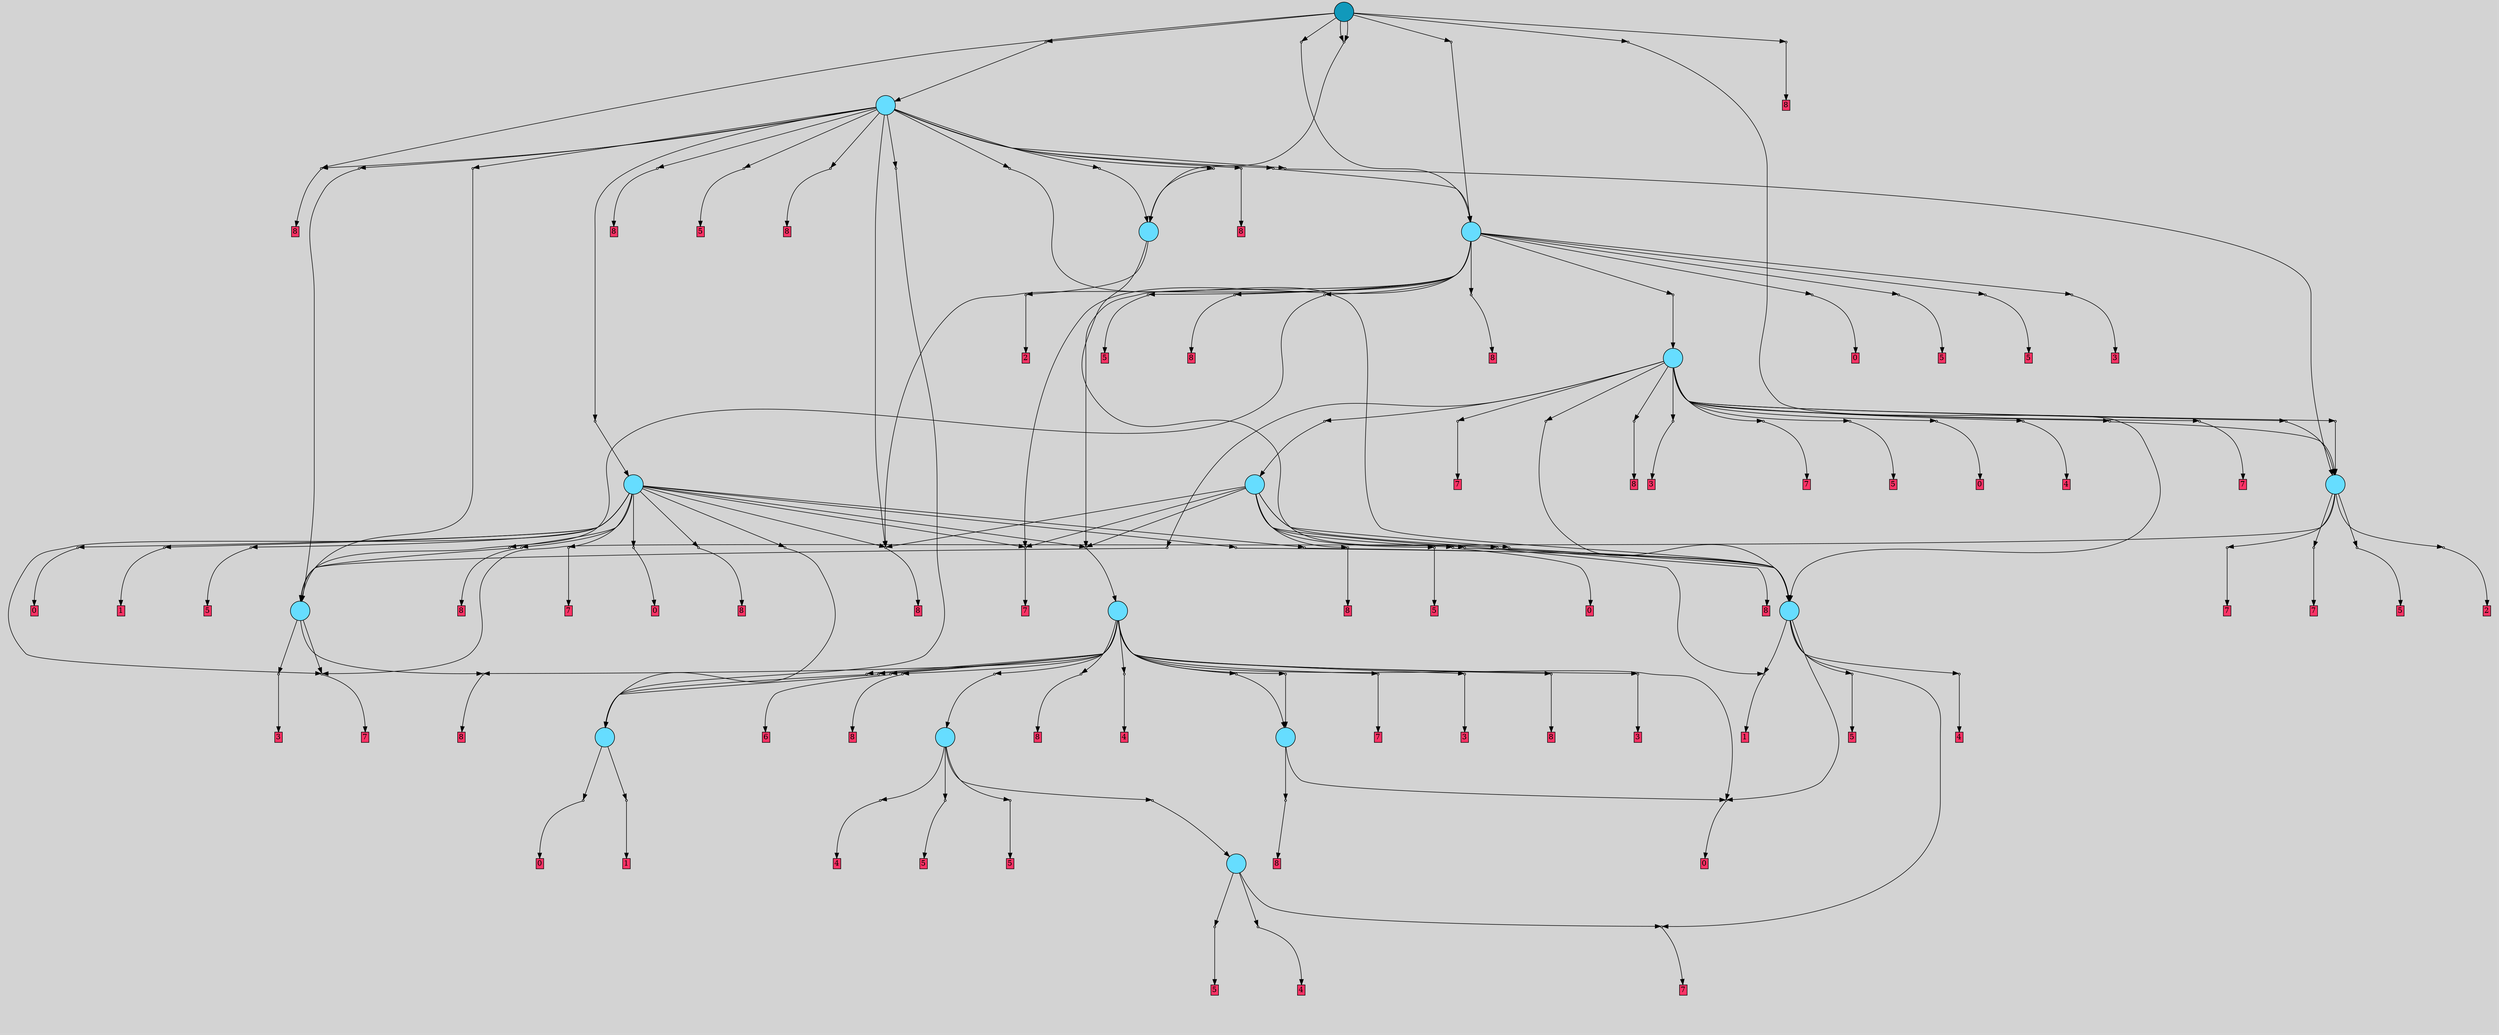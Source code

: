 // File exported with GEGELATI v1.3.1
// On the 2024-04-01 03:42:27
// With the File::TPGGraphDotExporter
digraph{
	graph[pad = "0.212, 0.055" bgcolor = lightgray]
	node[shape=circle style = filled label = ""]
		T0 [fillcolor="#66ddff"]
		T1 [fillcolor="#66ddff"]
		T7 [fillcolor="#66ddff"]
		T8 [fillcolor="#66ddff"]
		T67 [fillcolor="#66ddff"]
		T91 [fillcolor="#66ddff"]
		T93 [fillcolor="#66ddff"]
		T139 [fillcolor="#66ddff"]
		T212 [fillcolor="#66ddff"]
		T449 [fillcolor="#66ddff"]
		T486 [fillcolor="#66ddff"]
		T531 [fillcolor="#66ddff"]
		T640 [fillcolor="#66ddff"]
		T895 [fillcolor="#66ddff"]
		T1045 [fillcolor="#1199bb"]
		P34965 [fillcolor="#cccccc" shape=point] //
		I34965 [shape=box style=invis label="2|6&2|0#2|6&#92;n5|2&2|7#0|2&#92;n2|1&4|3#4|7&#92;n0|1&3|5#4|7&#92;n4|3&3|4#3|7&#92;n"]
		P34965 -> I34965[style=invis]
		A20062 [fillcolor="#ff3366" shape=box margin=0.03 width=0 height=0 label="0"]
		T0 -> P34965 -> A20062
		P34966 [fillcolor="#cccccc" shape=point] //
		I34966 [shape=box style=invis label="2|2&4|4#0|0&#92;n1|2&4|1#4|3&#92;n8|4&0|7#2|5&#92;n2|5&4|1#1|4&#92;n1|1&3|3#3|4&#92;n2|0&2|4#0|3&#92;n5|3&0|0#0|2&#92;n5|0&4|1#3|0&#92;n6|7&2|0#1|1&#92;n4|3&2|7#2|5&#92;n"]
		P34966 -> I34966[style=invis]
		A20063 [fillcolor="#ff3366" shape=box margin=0.03 width=0 height=0 label="1"]
		T0 -> P34966 -> A20063
		P34967 [fillcolor="#cccccc" shape=point] //
		I34967 [shape=box style=invis label="6|3&1|4#2|0&#92;n5|6&0|1#3|7&#92;n2|2&0|0#0|0&#92;n5|4&0|3#1|1&#92;n5|2&2|5#3|4&#92;n5|4&4|0#0|1&#92;n1|2&1|3#1|5&#92;n8|4&3|0#0|0&#92;n4|6&2|6#3|2&#92;n0|2&2|6#4|4&#92;n"]
		P34967 -> I34967[style=invis]
		A20064 [fillcolor="#ff3366" shape=box margin=0.03 width=0 height=0 label="1"]
		T1 -> P34967 -> A20064
		P34968 [fillcolor="#cccccc" shape=point] //
		I34968 [shape=box style=invis label="3|3&0|3#2|3&#92;n0|6&2|4#1|6&#92;n8|3&3|1#3|7&#92;n5|4&2|7#4|1&#92;n2|6&2|0#1|2&#92;n5|1&1|4#1|1&#92;n5|2&4|2#0|4&#92;n"]
		P34968 -> I34968[style=invis]
		A20065 [fillcolor="#ff3366" shape=box margin=0.03 width=0 height=0 label="2"]
		T1 -> P34968 -> A20065
		P34969 [fillcolor="#cccccc" shape=point] //
		I34969 [shape=box style=invis label="7|7&4|1#3|5&#92;n7|4&3|3#2|0&#92;n4|2&3|4#1|1&#92;n4|2&0|3#0|1&#92;n2|7&3|7#0|4&#92;n0|5&0|3#2|2&#92;n0|2&0|1#0|7&#92;n4|5&3|5#1|0&#92;n5|7&3|4#2|2&#92;n"]
		P34969 -> I34969[style=invis]
		A20066 [fillcolor="#ff3366" shape=box margin=0.03 width=0 height=0 label="7"]
		T7 -> P34969 -> A20066
		P34970 [fillcolor="#cccccc" shape=point] //
		I34970 [shape=box style=invis label="2|5&0|5#4|6&#92;n1|6&1|0#1|5&#92;n6|3&0|5#4|3&#92;n4|7&2|3#2|2&#92;n6|5&4|3#2|1&#92;n0|0&3|1#1|1&#92;n6|4&1|0#3|1&#92;n7|2&3|1#3|4&#92;n8|6&2|1#2|7&#92;n"]
		P34970 -> I34970[style=invis]
		A20067 [fillcolor="#ff3366" shape=box margin=0.03 width=0 height=0 label="8"]
		T7 -> P34970 -> A20067
		P34971 [fillcolor="#cccccc" shape=point] //
		I34971 [shape=box style=invis label="7|4&2|0#3|7&#92;n"]
		P34971 -> I34971[style=invis]
		A20068 [fillcolor="#ff3366" shape=box margin=0.03 width=0 height=0 label="8"]
		T8 -> P34971 -> A20068
		P34972 [fillcolor="#cccccc" shape=point] //
		I34972 [shape=box style=invis label="4|7&4|5#3|7&#92;n6|0&4|6#2|6&#92;n2|1&3|2#2|3&#92;n4|6&3|5#4|6&#92;n1|3&4|3#1|5&#92;n1|0&1|6#4|0&#92;n0|6&3|6#3|2&#92;n6|3&4|6#4|5&#92;n"]
		P34972 -> I34972[style=invis]
		A20069 [fillcolor="#ff3366" shape=box margin=0.03 width=0 height=0 label="0"]
		T8 -> P34972 -> A20069
		P34973 [fillcolor="#cccccc" shape=point] //
		I34973 [shape=box style=invis label="1|7&0|1#0|1&#92;n6|3&1|3#0|5&#92;n"]
		P34973 -> I34973[style=invis]
		A20070 [fillcolor="#ff3366" shape=box margin=0.03 width=0 height=0 label="3"]
		T7 -> P34973 -> A20070
		P34974 [fillcolor="#cccccc" shape=point] //
		I34974 [shape=box style=invis label="4|2&3|4#0|4&#92;n5|7&0|4#2|2&#92;n2|7&3|7#0|4&#92;n5|2&3|0#3|2&#92;n3|7&3|2#0|6&#92;n7|4&0|6#2|0&#92;n2|0&1|2#3|7&#92;n7|5&4|1#3|0&#92;n"]
		P34974 -> I34974[style=invis]
		A20071 [fillcolor="#ff3366" shape=box margin=0.03 width=0 height=0 label="7"]
		T67 -> P34974 -> A20071
		T67 -> P34969
		P34975 [fillcolor="#cccccc" shape=point] //
		I34975 [shape=box style=invis label="5|1&3|1#1|2&#92;n2|5&2|7#2|3&#92;n5|4&3|6#1|6&#92;n5|5&1|0#2|2&#92;n6|1&4|3#2|1&#92;n8|0&2|0#2|4&#92;n"]
		P34975 -> I34975[style=invis]
		A20072 [fillcolor="#ff3366" shape=box margin=0.03 width=0 height=0 label="7"]
		T67 -> P34975 -> A20072
		P34976 [fillcolor="#cccccc" shape=point] //
		I34976 [shape=box style=invis label="4|0&3|1#1|4&#92;n7|7&1|7#1|2&#92;n8|3&0|1#2|3&#92;n3|6&1|3#4|0&#92;n1|3&0|5#0|5&#92;n3|3&1|6#2|6&#92;n7|5&3|7#0|5&#92;n"]
		P34976 -> I34976[style=invis]
		A20073 [fillcolor="#ff3366" shape=box margin=0.03 width=0 height=0 label="5"]
		T67 -> P34976 -> A20073
		P34977 [fillcolor="#cccccc" shape=point] //
		I34977 [shape=box style=invis label="5|0&0|2#3|3&#92;n3|7&0|3#2|3&#92;n2|6&2|0#3|5&#92;n5|5&2|4#4|6&#92;n4|2&0|6#2|7&#92;n5|1&1|4#1|1&#92;n0|6&2|4#4|6&#92;n"]
		P34977 -> I34977[style=invis]
		A20074 [fillcolor="#ff3366" shape=box margin=0.03 width=0 height=0 label="2"]
		T67 -> P34977 -> A20074
		P34978 [fillcolor="#cccccc" shape=point] //
		I34978 [shape=box style=invis label="5|5&3|4#3|1&#92;n5|2&3|7#4|0&#92;n5|5&2|4#3|5&#92;n2|0&3|4#4|0&#92;n8|7&4|7#0|7&#92;n"]
		P34978 -> I34978[style=invis]
		A20075 [fillcolor="#ff3366" shape=box margin=0.03 width=0 height=0 label="7"]
		T91 -> P34978 -> A20075
		P34979 [fillcolor="#cccccc" shape=point] //
		I34979 [shape=box style=invis label="3|2&0|6#3|3&#92;n2|0&4|6#1|3&#92;n0|5&0|3#4|2&#92;n0|2&1|1#4|7&#92;n8|6&4|6#3|1&#92;n6|4&4|3#2|1&#92;n2|2&1|1#0|2&#92;n3|2&2|7#1|0&#92;n"]
		P34979 -> I34979[style=invis]
		A20076 [fillcolor="#ff3366" shape=box margin=0.03 width=0 height=0 label="4"]
		T91 -> P34979 -> A20076
		T91 -> P34972
		P34980 [fillcolor="#cccccc" shape=point] //
		I34980 [shape=box style=invis label="1|7&2|4#3|6&#92;n7|7&1|7#1|2&#92;n8|3&0|1#2|3&#92;n3|6&1|3#4|0&#92;n1|3&0|5#0|5&#92;n1|0&3|1#1|4&#92;n3|3&1|6#2|6&#92;n7|5&3|7#0|5&#92;n"]
		P34980 -> I34980[style=invis]
		A20077 [fillcolor="#ff3366" shape=box margin=0.03 width=0 height=0 label="5"]
		T91 -> P34980 -> A20077
		T91 -> P34967
		T93 -> P34978
		P34981 [fillcolor="#cccccc" shape=point] //
		I34981 [shape=box style=invis label="1|3&3|5#0|5&#92;n3|6&1|3#4|0&#92;n8|3&0|1#2|1&#92;n0|1&4|2#4|7&#92;n4|7&3|1#1|4&#92;n2|7&1|7#1|2&#92;n3|3&2|7#3|4&#92;n0|2&2|1#2|3&#92;n2|0&3|2#4|4&#92;n2|4&1|0#4|6&#92;n"]
		P34981 -> I34981[style=invis]
		A20078 [fillcolor="#ff3366" shape=box margin=0.03 width=0 height=0 label="5"]
		T93 -> P34981 -> A20078
		P34982 [fillcolor="#cccccc" shape=point] //
		I34982 [shape=box style=invis label="0|2&1|1#4|7&#92;n3|5&2|7#1|0&#92;n5|2&0|6#3|3&#92;n8|6&4|6#3|1&#92;n4|0&4|6#0|1&#92;n7|6&1|4#1|2&#92;n"]
		P34982 -> I34982[style=invis]
		A20079 [fillcolor="#ff3366" shape=box margin=0.03 width=0 height=0 label="4"]
		T93 -> P34982 -> A20079
		P34983 [fillcolor="#cccccc" shape=point] //
		I34983 [shape=box style=invis label="0|2&1|1#4|7&#92;n0|5&3|2#3|0&#92;n5|2&0|6#3|3&#92;n8|6&4|6#3|1&#92;n4|0&4|6#0|6&#92;n7|6&1|4#1|2&#92;n3|5&2|7#1|0&#92;n"]
		P34983 -> I34983[style=invis]
		A20080 [fillcolor="#ff3366" shape=box margin=0.03 width=0 height=0 label="4"]
		T139 -> P34983 -> A20080
		P34984 [fillcolor="#cccccc" shape=point] //
		I34984 [shape=box style=invis label="4|3&2|1#4|6&#92;n2|7&1|7#1|2&#92;n4|7&3|0#1|4&#92;n8|3&0|1#2|1&#92;n3|3&2|7#3|4&#92;n0|2&2|1#2|3&#92;n4|3&3|5#0|5&#92;n4|6&4|0#2|0&#92;n2|0&3|2#4|4&#92;n"]
		P34984 -> I34984[style=invis]
		A20081 [fillcolor="#ff3366" shape=box margin=0.03 width=0 height=0 label="5"]
		T139 -> P34984 -> A20081
		P34985 [fillcolor="#cccccc" shape=point] //
		I34985 [shape=box style=invis label="6|2&0|1#3|7&#92;n7|7&4|2#2|5&#92;n0|4&4|1#2|3&#92;n3|6&2|6#4|7&#92;n4|3&1|7#3|2&#92;n3|6&1|6#3|1&#92;n4|4&4|5#2|2&#92;n6|2&2|3#3|3&#92;n2|6&3|7#0|0&#92;n"]
		P34985 -> I34985[style=invis]
		A20082 [fillcolor="#ff3366" shape=box margin=0.03 width=0 height=0 label="5"]
		T139 -> P34985 -> A20082
		P34986 [fillcolor="#cccccc" shape=point] //
		I34986 [shape=box style=invis label="2|6&3|3#0|0&#92;n6|2&0|1#3|7&#92;n7|3&2|6#0|6&#92;n8|0&2|2#0|2&#92;n3|6&1|6#4|7&#92;n1|7&4|1#0|1&#92;n4|3&1|7#3|2&#92;n6|2&2|3#3|3&#92;n4|4&4|5#2|2&#92;n7|7&4|2#2|5&#92;n"]
		P34986 -> I34986[style=invis]
		T139 -> P34986 -> T93
		P34987 [fillcolor="#cccccc" shape=point] //
		I34987 [shape=box style=invis label="1|4&2|0#3|7&#92;n"]
		P34987 -> I34987[style=invis]
		T212 -> P34987 -> T139
		P34988 [fillcolor="#cccccc" shape=point] //
		I34988 [shape=box style=invis label="0|4&1|1#1|3&#92;n4|2&3|4#1|1&#92;n0|2&0|5#2|2&#92;n0|6&1|0#2|6&#92;n0|4&0|2#0|5&#92;n7|0&0|3#0|1&#92;n4|5&3|5#1|6&#92;n3|0&4|3#3|2&#92;n7|7&2|0#3|5&#92;n"]
		P34988 -> I34988[style=invis]
		T212 -> P34988 -> T0
		P34989 [fillcolor="#cccccc" shape=point] //
		I34989 [shape=box style=invis label="4|1&3|4#2|2&#92;n8|6&0|1#2|7&#92;n0|0&3|1#1|1&#92;n6|7&4|1#0|6&#92;n6|4&1|3#3|1&#92;n2|5&0|5#4|7&#92;n3|5&2|1#3|4&#92;n6|3&0|5#4|3&#92;n1|6&1|7#1|5&#92;n7|0&3|1#3|4&#92;n"]
		P34989 -> I34989[style=invis]
		A20083 [fillcolor="#ff3366" shape=box margin=0.03 width=0 height=0 label="8"]
		T212 -> P34989 -> A20083
		P34990 [fillcolor="#cccccc" shape=point] //
		I34990 [shape=box style=invis label="5|2&0|6#3|3&#92;n2|0&4|6#1|3&#92;n3|2&2|7#1|0&#92;n0|2&1|7#4|7&#92;n5|3&0|3#0|0&#92;n6|4&4|3#2|1&#92;n8|6&4|6#3|1&#92;n2|2&1|1#0|2&#92;n"]
		P34990 -> I34990[style=invis]
		A20084 [fillcolor="#ff3366" shape=box margin=0.03 width=0 height=0 label="4"]
		T212 -> P34990 -> A20084
		P34991 [fillcolor="#cccccc" shape=point] //
		I34991 [shape=box style=invis label="4|5&3|5#1|1&#92;n4|2&3|4#2|1&#92;n4|6&2|5#2|5&#92;n0|2&0|7#0|7&#92;n7|7&4|1#3|5&#92;n8|0&3|4#1|7&#92;n7|2&3|3#2|0&#92;n4|2&0|0#0|1&#92;n7|6&2|6#3|4&#92;n5|7&3|7#2|2&#92;n"]
		P34991 -> I34991[style=invis]
		A20085 [fillcolor="#ff3366" shape=box margin=0.03 width=0 height=0 label="7"]
		T212 -> P34991 -> A20085
		P34992 [fillcolor="#cccccc" shape=point] //
		I34992 [shape=box style=invis label="8|5&1|1#2|4&#92;n3|6&3|2#0|3&#92;n5|0&0|7#1|1&#92;n3|1&4|2#3|4&#92;n3|2&2|3#0|6&#92;n2|6&3|7#3|5&#92;n8|1&3|5#1|4&#92;n"]
		P34992 -> I34992[style=invis]
		A20086 [fillcolor="#ff3366" shape=box margin=0.03 width=0 height=0 label="3"]
		T212 -> P34992 -> A20086
		P34993 [fillcolor="#cccccc" shape=point] //
		I34993 [shape=box style=invis label="2|1&0|5#4|6&#92;n1|6&1|0#1|5&#92;n6|3&0|5#4|3&#92;n4|7&2|3#2|2&#92;n7|2&3|1#3|4&#92;n0|0&3|1#1|1&#92;n7|0&4|4#4|4&#92;n6|4&1|0#3|1&#92;n6|5&4|3#2|1&#92;n8|6&2|1#2|7&#92;n"]
		P34993 -> I34993[style=invis]
		A20087 [fillcolor="#ff3366" shape=box margin=0.03 width=0 height=0 label="8"]
		T212 -> P34993 -> A20087
		T212 -> P34972
		P34994 [fillcolor="#cccccc" shape=point] //
		I34994 [shape=box style=invis label="5|2&0|0#0|5&#92;n0|5&2|0#2|0&#92;n5|1&0|7#1|5&#92;n3|1&4|2#3|4&#92;n3|0&3|2#0|3&#92;n3|7&4|3#3|6&#92;n2|7&3|7#3|5&#92;n8|5&3|1#2|4&#92;n8|7&2|3#0|6&#92;n4|1&3|5#1|4&#92;n"]
		P34994 -> I34994[style=invis]
		A20088 [fillcolor="#ff3366" shape=box margin=0.03 width=0 height=0 label="3"]
		T212 -> P34994 -> A20088
		P34995 [fillcolor="#cccccc" shape=point] //
		I34995 [shape=box style=invis label="4|7&2|4#2|2&#92;n6|3&0|0#4|3&#92;n6|6&1|6#0|5&#92;n0|0&0|1#1|1&#92;n6|3&4|3#2|1&#92;n6|4&1|0#4|1&#92;n7|7&1|2#2|6&#92;n2|6&2|1#2|7&#92;n"]
		P34995 -> I34995[style=invis]
		T212 -> P34995 -> T8
		P34996 [fillcolor="#cccccc" shape=point] //
		I34996 [shape=box style=invis label="6|3&4|3#2|1&#92;n6|3&0|0#4|3&#92;n0|0&0|1#1|1&#92;n4|7&2|4#2|2&#92;n7|2&4|1#3|6&#92;n6|4&1|0#4|1&#92;n7|7&1|2#2|1&#92;n2|6&2|1#2|7&#92;n"]
		P34996 -> I34996[style=invis]
		T212 -> P34996 -> T8
		P34997 [fillcolor="#cccccc" shape=point] //
		I34997 [shape=box style=invis label="3|3&1|6#2|6&#92;n4|0&3|1#1|4&#92;n7|5&3|7#0|5&#92;n1|3&0|3#0|5&#92;n8|3&0|6#2|3&#92;n3|6&4|3#4|0&#92;n"]
		P34997 -> I34997[style=invis]
		T212 -> P34997 -> T0
		T212 -> P34970
		P34998 [fillcolor="#cccccc" shape=point] //
		I34998 [shape=box style=invis label="5|7&4|1#1|7&#92;n8|6&1|0#1|0&#92;n0|0&2|6#3|2&#92;n7|1&4|2#4|1&#92;n1|3&3|7#1|5&#92;n4|6&2|7#3|5&#92;n"]
		P34998 -> I34998[style=invis]
		A20089 [fillcolor="#ff3366" shape=box margin=0.03 width=0 height=0 label="6"]
		T212 -> P34998 -> A20089
		P34999 [fillcolor="#cccccc" shape=point] //
		I34999 [shape=box style=invis label="3|5&2|1#3|4&#92;n1|6&1|7#1|5&#92;n6|7&4|1#0|6&#92;n6|4&1|3#3|1&#92;n4|5&2|2#4|6&#92;n2|5&0|5#4|7&#92;n6|5&3|4#2|2&#92;n6|3&0|5#4|3&#92;n8|6&0|1#2|7&#92;n7|0&3|1#3|4&#92;n"]
		P34999 -> I34999[style=invis]
		A20090 [fillcolor="#ff3366" shape=box margin=0.03 width=0 height=0 label="8"]
		T212 -> P34999 -> A20090
		P35000 [fillcolor="#cccccc" shape=point] //
		I35000 [shape=box style=invis label="5|3&3|6#3|1&#92;n4|0&4|0#0|4&#92;n5|2&4|5#2|5&#92;n5|5&1|0#3|5&#92;n1|0&3|4#4|0&#92;n8|3&0|7#3|5&#92;n0|5&3|2#3|3&#92;n"]
		P35000 -> I35000[style=invis]
		T449 -> P35000 -> T91
		P35001 [fillcolor="#cccccc" shape=point] //
		I35001 [shape=box style=invis label="4|7&4|5#3|1&#92;n8|7&2|7#3|2&#92;n5|0&2|7#1|7&#92;n2|1&3|2#2|3&#92;n4|6&3|7#4|6&#92;n0|6&3|6#3|2&#92;n6|4&4|6#4|7&#92;n"]
		P35001 -> I35001[style=invis]
		A20091 [fillcolor="#ff3366" shape=box margin=0.03 width=0 height=0 label="0"]
		T449 -> P35001 -> A20091
		P35002 [fillcolor="#cccccc" shape=point] //
		I35002 [shape=box style=invis label="1|0&1|0#1|3&#92;n8|6&2|1#2|7&#92;n4|7&4|1#2|2&#92;n1|4&3|0#1|0&#92;n6|5&4|3#2|1&#92;n7|2&3|1#3|4&#92;n"]
		P35002 -> I35002[style=invis]
		A20092 [fillcolor="#ff3366" shape=box margin=0.03 width=0 height=0 label="8"]
		T449 -> P35002 -> A20092
		P35003 [fillcolor="#cccccc" shape=point] //
		I35003 [shape=box style=invis label="2|4&3|2#0|0&#92;n6|5&2|3#1|0&#92;n5|0&0|4#3|5&#92;n1|0&3|4#4|0&#92;n8|7&4|7#1|7&#92;n"]
		P35003 -> I35003[style=invis]
		A20093 [fillcolor="#ff3366" shape=box margin=0.03 width=0 height=0 label="7"]
		T449 -> P35003 -> A20093
		P35004 [fillcolor="#cccccc" shape=point] //
		I35004 [shape=box style=invis label="6|6&4|3#4|4&#92;n1|6&1|0#1|3&#92;n6|3&0|5#4|3&#92;n4|7&2|3#2|2&#92;n7|2&3|1#3|4&#92;n6|4&1|0#3|1&#92;n6|5&4|3#2|1&#92;n8|0&3|1#1|1&#92;n"]
		P35004 -> I35004[style=invis]
		A20094 [fillcolor="#ff3366" shape=box margin=0.03 width=0 height=0 label="8"]
		T449 -> P35004 -> A20094
		P35005 [fillcolor="#cccccc" shape=point] //
		I35005 [shape=box style=invis label="2|5&3|7#1|1&#92;n5|2&4|5#2|3&#92;n0|5&3|2#3|3&#92;n1|0&3|3#4|0&#92;n2|3&0|7#0|5&#92;n"]
		P35005 -> I35005[style=invis]
		T449 -> P35005 -> T91
		P35006 [fillcolor="#cccccc" shape=point] //
		I35006 [shape=box style=invis label="6|4&1|0#4|1&#92;n0|6&2|1#2|7&#92;n6|3&0|5#4|3&#92;n4|6&4|0#2|4&#92;n2|2&3|1#3|4&#92;n6|1&4|3#4|4&#92;n7|3&1|5#2|4&#92;n6|5&4|3#2|1&#92;n0|2&0|2#4|3&#92;n7|0&3|1#1|7&#92;n"]
		P35006 -> I35006[style=invis]
		A20095 [fillcolor="#ff3366" shape=box margin=0.03 width=0 height=0 label="8"]
		T449 -> P35006 -> A20095
		P35007 [fillcolor="#cccccc" shape=point] //
		I35007 [shape=box style=invis label="8|1&0|2#3|7&#92;n2|0&1|3#3|3&#92;n1|5&1|2#0|4&#92;n6|6&2|3#3|2&#92;n"]
		P35007 -> I35007[style=invis]
		T449 -> P35007 -> T212
		P35008 [fillcolor="#cccccc" shape=point] //
		I35008 [shape=box style=invis label="4|7&2|1#1|4&#92;n8|4&2|7#3|3&#92;n8|7&4|3#4|4&#92;n1|5&2|0#1|3&#92;n4|3&2|2#4|2&#92;n4|1&0|1#2|1&#92;n2|0&3|2#4|0&#92;n5|7&4|1#4|6&#92;n"]
		P35008 -> I35008[style=invis]
		A20096 [fillcolor="#ff3366" shape=box margin=0.03 width=0 height=0 label="5"]
		T449 -> P35008 -> A20096
		P35009 [fillcolor="#cccccc" shape=point] //
		I35009 [shape=box style=invis label="8|7&4|0#1|4&#92;n0|0&4|6#3|7&#92;n7|2&3|0#0|1&#92;n0|5&1|2#3|3&#92;n7|3&3|5#4|0&#92;n6|4&3|6#3|5&#92;n7|2&0|7#1|4&#92;n"]
		P35009 -> I35009[style=invis]
		T486 -> P35009 -> T91
		P35010 [fillcolor="#cccccc" shape=point] //
		I35010 [shape=box style=invis label="0|0&1|6#2|0&#92;n2|3&3|6#4|4&#92;n7|3&4|4#2|4&#92;n1|3&3|5#0|5&#92;n8|3&0|1#2|3&#92;n7|7&3|7#1|2&#92;n3|6&1|3#4|0&#92;n"]
		P35010 -> I35010[style=invis]
		T486 -> P35010 -> T67
		P35011 [fillcolor="#cccccc" shape=point] //
		I35011 [shape=box style=invis label="8|7&4|7#0|7&#92;n2|0&4|4#4|7&#92;n5|5&2|5#3|5&#92;n"]
		P35011 -> I35011[style=invis]
		A20097 [fillcolor="#ff3366" shape=box margin=0.03 width=0 height=0 label="7"]
		T486 -> P35011 -> A20097
		P35012 [fillcolor="#cccccc" shape=point] //
		I35012 [shape=box style=invis label="1|3&1|0#1|3&#92;n7|2&3|1#3|6&#92;n8|6&2|1#2|7&#92;n4|7&4|1#2|2&#92;n"]
		P35012 -> I35012[style=invis]
		A20098 [fillcolor="#ff3366" shape=box margin=0.03 width=0 height=0 label="8"]
		T486 -> P35012 -> A20098
		P35013 [fillcolor="#cccccc" shape=point] //
		I35013 [shape=box style=invis label="7|4&2|1#1|6&#92;n3|5&0|7#0|5&#92;n6|6&3|7#1|0&#92;n1|1&4|7#3|6&#92;n3|2&2|3#0|6&#92;n7|0&0|7#4|3&#92;n5|5&2|3#2|5&#92;n7|5&1|1#2|4&#92;n6|5&2|2#4|6&#92;n3|1&4|2#3|4&#92;n"]
		P35013 -> I35013[style=invis]
		T486 -> P35013 -> T7
		P35014 [fillcolor="#cccccc" shape=point] //
		I35014 [shape=box style=invis label="8|5&1|1#2|2&#92;n2|1&4|2#3|4&#92;n8|1&3|5#1|4&#92;n5|0&2|6#2|5&#92;n3|6&3|2#0|0&#92;n1|3&2|7#4|5&#92;n3|2&2|3#0|6&#92;n2|6&3|7#4|5&#92;n"]
		P35014 -> I35014[style=invis]
		A20099 [fillcolor="#ff3366" shape=box margin=0.03 width=0 height=0 label="3"]
		T486 -> P35014 -> A20099
		P35015 [fillcolor="#cccccc" shape=point] //
		I35015 [shape=box style=invis label="5|7&3|3#2|0&#92;n5|1&2|0#3|4&#92;n4|4&3|3#3|7&#92;n0|0&3|7#0|5&#92;n8|1&1|2#4|4&#92;n"]
		P35015 -> I35015[style=invis]
		A20100 [fillcolor="#ff3366" shape=box margin=0.03 width=0 height=0 label="7"]
		T486 -> P35015 -> A20100
		P35016 [fillcolor="#cccccc" shape=point] //
		I35016 [shape=box style=invis label="8|7&3|1#1|4&#92;n3|3&2|7#3|4&#92;n1|3&3|5#0|5&#92;n2|7&1|7#1|2&#92;n2|3&0|3#2|1&#92;n8|3&0|1#2|1&#92;n3|1&4|0#4|0&#92;n4|3&2|1#4|6&#92;n2|0&3|2#4|6&#92;n2|4&0|0#3|6&#92;n"]
		P35016 -> I35016[style=invis]
		A20101 [fillcolor="#ff3366" shape=box margin=0.03 width=0 height=0 label="5"]
		T486 -> P35016 -> A20101
		P35017 [fillcolor="#cccccc" shape=point] //
		I35017 [shape=box style=invis label="0|0&1|6#2|0&#92;n3|6&1|3#4|0&#92;n7|3&4|4#2|4&#92;n1|3&3|5#0|5&#92;n2|3&3|6#4|4&#92;n7|7&1|7#1|4&#92;n8|6&0|6#1|6&#92;n0|7&3|3#3|1&#92;n8|3&0|1#2|3&#92;n"]
		P35017 -> I35017[style=invis]
		T486 -> P35017 -> T67
		P35018 [fillcolor="#cccccc" shape=point] //
		I35018 [shape=box style=invis label="7|0&1|6#4|0&#92;n0|6&3|6#1|2&#92;n2|1&3|2#4|3&#92;n1|3&4|3#1|5&#92;n4|7&4|5#3|1&#92;n4|6&3|5#0|6&#92;n6|3&4|6#4|3&#92;n0|4&1|0#4|1&#92;n"]
		P35018 -> I35018[style=invis]
		A20102 [fillcolor="#ff3366" shape=box margin=0.03 width=0 height=0 label="0"]
		T486 -> P35018 -> A20102
		P35019 [fillcolor="#cccccc" shape=point] //
		I35019 [shape=box style=invis label="7|6&1|6#2|6&#92;n2|3&1|2#1|5&#92;n8|2&4|7#3|5&#92;n4|1&1|0#2|0&#92;n3|7&1|3#2|1&#92;n7|1&3|7#2|1&#92;n1|0&3|6#0|5&#92;n"]
		P35019 -> I35019[style=invis]
		A20103 [fillcolor="#ff3366" shape=box margin=0.03 width=0 height=0 label="4"]
		T486 -> P35019 -> A20103
		P35020 [fillcolor="#cccccc" shape=point] //
		I35020 [shape=box style=invis label="2|2&3|2#0|5&#92;n4|7&1|7#1|2&#92;n7|2&0|2#2|3&#92;n2|3&3|6#4|5&#92;n5|1&1|0#2|4&#92;n8|1&0|6#1|6&#92;n7|0&1|3#2|0&#92;n6|5&2|5#0|7&#92;n0|3&4|4#2|4&#92;n"]
		P35020 -> I35020[style=invis]
		T486 -> P35020 -> T67
		P35021 [fillcolor="#cccccc" shape=point] //
		I35021 [shape=box style=invis label="5|7&3|3#2|0&#92;n8|1&1|2#4|4&#92;n4|4&3|3#3|7&#92;n0|0&3|7#0|5&#92;n5|1&1|0#3|4&#92;n"]
		P35021 -> I35021[style=invis]
		A20104 [fillcolor="#ff3366" shape=box margin=0.03 width=0 height=0 label="7"]
		T486 -> P35021 -> A20104
		P35022 [fillcolor="#cccccc" shape=point] //
		I35022 [shape=box style=invis label="2|0&4|4#4|7&#92;n0|3&0|6#4|0&#92;n"]
		P35022 -> I35022[style=invis]
		T486 -> P35022 -> T449
		P35023 [fillcolor="#cccccc" shape=point] //
		I35023 [shape=box style=invis label="7|0&4|0#4|5&#92;n7|3&0|7#3|5&#92;n4|5&3|2#3|3&#92;n5|5&1|0#3|5&#92;n0|3&3|6#4|1&#92;n"]
		P35023 -> I35023[style=invis]
		T531 -> P35023 -> T91
		P35024 [fillcolor="#cccccc" shape=point] //
		I35024 [shape=box style=invis label="1|0&1|6#4|0&#92;n4|7&4|5#3|1&#92;n1|3&4|3#1|5&#92;n2|1&3|2#2|3&#92;n0|6&3|6#1|2&#92;n4|6&3|5#4|6&#92;n5|0&4|7#1|7&#92;n6|4&4|6#4|3&#92;n"]
		P35024 -> I35024[style=invis]
		A20105 [fillcolor="#ff3366" shape=box margin=0.03 width=0 height=0 label="0"]
		T531 -> P35024 -> A20105
		P35025 [fillcolor="#cccccc" shape=point] //
		I35025 [shape=box style=invis label="7|2&3|1#3|4&#92;n4|7&4|1#2|2&#92;n1|4&3|0#1|0&#92;n6|5&4|3#2|1&#92;n1|0&1|1#3|0&#92;n1|0&1|0#1|3&#92;n2|7&4|6#4|1&#92;n"]
		P35025 -> I35025[style=invis]
		A20106 [fillcolor="#ff3366" shape=box margin=0.03 width=0 height=0 label="8"]
		T531 -> P35025 -> A20106
		T531 -> P35003
		T531 -> P35004
		P35026 [fillcolor="#cccccc" shape=point] //
		I35026 [shape=box style=invis label="1|0&3|5#4|0&#92;n3|7&3|6#2|0&#92;n5|2&4|5#2|5&#92;n5|3&3|6#3|1&#92;n0|5&3|2#3|3&#92;n8|3&0|7#0|5&#92;n5|5&1|0#3|1&#92;n"]
		P35026 -> I35026[style=invis]
		T531 -> P35026 -> T91
		P35027 [fillcolor="#cccccc" shape=point] //
		I35027 [shape=box style=invis label="1|0&1|6#4|0&#92;n1|3&4|3#1|5&#92;n2|1&3|2#2|3&#92;n4|6&3|5#4|6&#92;n6|0&4|6#2|6&#92;n0|6&2|6#1|2&#92;n4|7&4|5#3|7&#92;n6|3&4|6#4|3&#92;n"]
		P35027 -> I35027[style=invis]
		A20107 [fillcolor="#ff3366" shape=box margin=0.03 width=0 height=0 label="0"]
		T531 -> P35027 -> A20107
		T531 -> P35007
		P35028 [fillcolor="#cccccc" shape=point] //
		I35028 [shape=box style=invis label="3|6&4|3#4|0&#92;n4|0&4|5#1|4&#92;n4|0&3|1#1|4&#92;n7|5&1|5#1|6&#92;n8|3&0|1#2|3&#92;n7|5&3|7#4|5&#92;n4|6&4|5#1|5&#92;n"]
		P35028 -> I35028[style=invis]
		T531 -> P35028 -> T0
		P35029 [fillcolor="#cccccc" shape=point] //
		I35029 [shape=box style=invis label="1|2&4|1#4|3&#92;n8|4&0|7#2|5&#92;n1|4&4|6#2|6&#92;n1|1&3|3#3|4&#92;n2|0&2|4#0|3&#92;n5|3&0|0#0|2&#92;n5|0&4|1#3|0&#92;n6|7&2|0#0|1&#92;n2|5&4|1#1|4&#92;n4|3&2|7#2|5&#92;n"]
		P35029 -> I35029[style=invis]
		A20108 [fillcolor="#ff3366" shape=box margin=0.03 width=0 height=0 label="1"]
		T531 -> P35029 -> A20108
		P35030 [fillcolor="#cccccc" shape=point] //
		I35030 [shape=box style=invis label="8|7&3|1#1|4&#92;n4|3&2|1#4|6&#92;n1|3&3|5#0|5&#92;n2|7&1|7#1|2&#92;n8|3&0|1#2|1&#92;n3|1&4|0#4|0&#92;n3|4&2|7#3|4&#92;n2|0&3|2#4|6&#92;n2|4&0|0#3|6&#92;n"]
		P35030 -> I35030[style=invis]
		A20109 [fillcolor="#ff3366" shape=box margin=0.03 width=0 height=0 label="5"]
		T531 -> P35030 -> A20109
		P35031 [fillcolor="#cccccc" shape=point] //
		I35031 [shape=box style=invis label="2|6&3|7#3|0&#92;n3|1&4|2#3|4&#92;n1|1&4|7#3|6&#92;n7|5&1|1#2|4&#92;n3|2&2|3#0|6&#92;n7|0&0|7#4|1&#92;n5|5&2|3#3|5&#92;n7|4&2|1#1|6&#92;n3|5&0|7#0|5&#92;n"]
		P35031 -> I35031[style=invis]
		T531 -> P35031 -> T7
		T531 -> P34969
		P35032 [fillcolor="#cccccc" shape=point] //
		I35032 [shape=box style=invis label="8|6&2|1#2|7&#92;n2|5&0|5#4|6&#92;n6|3&0|5#4|3&#92;n6|4&1|0#0|1&#92;n0|0&3|1#1|3&#92;n5|3&3|3#0|7&#92;n6|5&4|3#2|1&#92;n1|6&1|0#1|5&#92;n8|1&3|5#2|5&#92;n"]
		P35032 -> I35032[style=invis]
		A20110 [fillcolor="#ff3366" shape=box margin=0.03 width=0 height=0 label="8"]
		T531 -> P35032 -> A20110
		P35033 [fillcolor="#cccccc" shape=point] //
		I35033 [shape=box style=invis label="5|0&3|7#2|2&#92;n5|6&3|7#3|1&#92;n1|3&2|6#3|3&#92;n5|1&4|4#0|2&#92;n0|7&0|7#0|6&#92;n7|6&2|1#1|1&#92;n7|3&2|3#0|2&#92;n8|3&0|5#2|4&#92;n0|5&1|1#4|1&#92;n7|6&2|1#1|4&#92;n"]
		P35033 -> I35033[style=invis]
		A20111 [fillcolor="#ff3366" shape=box margin=0.03 width=0 height=0 label="7"]
		T531 -> P35033 -> A20111
		P35034 [fillcolor="#cccccc" shape=point] //
		I35034 [shape=box style=invis label="1|0&1|0#1|3&#92;n7|2&3|1#3|4&#92;n4|7&4|1#2|2&#92;n0|7&2|6#4|5&#92;n5|5&1|3#1|7&#92;n6|5&4|3#2|1&#92;n1|4&3|0#1|0&#92;n2|7&4|6#4|1&#92;n"]
		P35034 -> I35034[style=invis]
		A20112 [fillcolor="#ff3366" shape=box margin=0.03 width=0 height=0 label="8"]
		T640 -> P35034 -> A20112
		T640 -> P35003
		T640 -> P35004
		P35035 [fillcolor="#cccccc" shape=point] //
		I35035 [shape=box style=invis label="3|7&3|6#2|0&#92;n0|5&3|5#3|3&#92;n5|3&4|5#2|5&#92;n1|2&0|2#2|2&#92;n6|6&0|7#0|5&#92;n1|0&0|5#4|0&#92;n"]
		P35035 -> I35035[style=invis]
		T640 -> P35035 -> T486
		P35036 [fillcolor="#cccccc" shape=point] //
		I35036 [shape=box style=invis label="0|1&3|5#4|7&#92;n4|6&3|4#3|7&#92;n2|5&2|0#2|6&#92;n3|4&2|0#1|5&#92;n"]
		P35036 -> I35036[style=invis]
		A20113 [fillcolor="#ff3366" shape=box margin=0.03 width=0 height=0 label="0"]
		T640 -> P35036 -> A20113
		P35037 [fillcolor="#cccccc" shape=point] //
		I35037 [shape=box style=invis label="1|3&3|5#0|7&#92;n7|3&0|5#0|7&#92;n2|0&3|2#4|4&#92;n0|2&2|1#2|3&#92;n0|6&3|5#2|6&#92;n4|7&2|1#1|4&#92;n3|7&2|4#1|4&#92;n2|4&1|0#4|6&#92;n4|3&2|1#4|6&#92;n6|3&3|3#1|2&#92;n"]
		P35037 -> I35037[style=invis]
		A20114 [fillcolor="#ff3366" shape=box margin=0.03 width=0 height=0 label="5"]
		T640 -> P35037 -> A20114
		T640 -> P35007
		P35038 [fillcolor="#cccccc" shape=point] //
		I35038 [shape=box style=invis label="1|1&4|7#3|6&#92;n3|5&0|7#0|5&#92;n2|6&3|7#1|2&#92;n3|1&4|2#3|4&#92;n7|4&2|1#1|6&#92;n3|2&2|3#0|6&#92;n7|0&0|7#4|4&#92;n5|5&2|3#3|5&#92;n7|5&1|1#2|4&#92;n7|3&1|5#3|0&#92;n"]
		P35038 -> I35038[style=invis]
		T640 -> P35038 -> T7
		P35039 [fillcolor="#cccccc" shape=point] //
		I35039 [shape=box style=invis label="0|3&3|5#2|0&#92;n1|3&3|5#0|7&#92;n1|3&1|3#0|5&#92;n4|7&2|1#1|4&#92;n2|4&1|0#4|6&#92;n3|3&2|7#1|4&#92;n0|1&2|1#2|3&#92;n2|0&3|2#4|3&#92;n0|3&2|1#4|6&#92;n8|3&0|1#2|1&#92;n"]
		P35039 -> I35039[style=invis]
		A20115 [fillcolor="#ff3366" shape=box margin=0.03 width=0 height=0 label="5"]
		T640 -> P35039 -> A20115
		P35040 [fillcolor="#cccccc" shape=point] //
		I35040 [shape=box style=invis label="3|2&4|6#3|2&#92;n7|0&0|0#0|2&#92;n2|7&2|1#1|4&#92;n4|6&1|1#3|2&#92;n7|1&2|2#4|4&#92;n"]
		P35040 -> I35040[style=invis]
		A20116 [fillcolor="#ff3366" shape=box margin=0.03 width=0 height=0 label="3"]
		T640 -> P35040 -> A20116
		P35041 [fillcolor="#cccccc" shape=point] //
		I35041 [shape=box style=invis label="6|3&3|3#1|2&#92;n2|0&3|2#4|4&#92;n0|3&2|1#2|3&#92;n0|6&3|5#2|6&#92;n4|7&2|1#1|4&#92;n3|7&2|7#1|4&#92;n1|3&3|5#0|7&#92;n4|3&2|1#4|6&#92;n2|4&1|0#4|6&#92;n5|4&4|3#4|4&#92;n"]
		P35041 -> I35041[style=invis]
		A20117 [fillcolor="#ff3366" shape=box margin=0.03 width=0 height=0 label="5"]
		T640 -> P35041 -> A20117
		P35042 [fillcolor="#cccccc" shape=point] //
		I35042 [shape=box style=invis label="6|6&4|3#4|4&#92;n1|6&1|0#1|5&#92;n6|3&0|5#4|3&#92;n4|7&2|3#2|2&#92;n6|5&4|3#2|1&#92;n8|6&2|1#2|7&#92;n6|4&1|0#3|1&#92;n7|2&3|1#3|4&#92;n8|0&3|1#1|1&#92;n"]
		P35042 -> I35042[style=invis]
		A20118 [fillcolor="#ff3366" shape=box margin=0.03 width=0 height=0 label="8"]
		T640 -> P35042 -> A20118
		P35043 [fillcolor="#cccccc" shape=point] //
		I35043 [shape=box style=invis label="6|4&1|0#3|5&#92;n7|5&4|5#2|7&#92;n2|0&3|1#1|5&#92;n1|2&0|2#3|3&#92;n1|6&1|6#2|6&#92;n6|5&1|1#2|5&#92;n3|0&0|2#2|1&#92;n7|7&0|3#0|2&#92;n8|6&2|1#2|7&#92;n"]
		P35043 -> I35043[style=invis]
		A20119 [fillcolor="#ff3366" shape=box margin=0.03 width=0 height=0 label="8"]
		T895 -> P35043 -> A20119
		P35044 [fillcolor="#cccccc" shape=point] //
		I35044 [shape=box style=invis label="1|3&3|5#3|5&#92;n7|3&4|4#2|4&#92;n8|3&0|1#2|3&#92;n0|0&1|6#2|0&#92;n2|3&3|3#4|4&#92;n7|7&1|7#1|2&#92;n8|6&0|6#1|6&#92;n3|6&1|3#4|0&#92;n"]
		P35044 -> I35044[style=invis]
		T895 -> P35044 -> T67
		P35045 [fillcolor="#cccccc" shape=point] //
		I35045 [shape=box style=invis label="5|5&3|5#3|4&#92;n2|6&3|7#3|1&#92;n3|1&4|2#3|4&#92;n7|5&1|1#2|4&#92;n3|2&2|3#0|6&#92;n5|5&2|3#3|5&#92;n7|4&0|7#4|1&#92;n3|5&0|7#0|5&#92;n7|4&2|1#1|6&#92;n2|0&1|1#2|2&#92;n"]
		P35045 -> I35045[style=invis]
		T895 -> P35045 -> T640
		T895 -> P35004
		P35046 [fillcolor="#cccccc" shape=point] //
		I35046 [shape=box style=invis label="3|3&0|0#2|2&#92;n6|3&3|1#3|1&#92;n2|7&2|7#0|3&#92;n1|3&3|3#1|3&#92;n6|0&3|1#1|1&#92;n2|6&1|0#0|3&#92;n0|3&1|4#4|3&#92;n"]
		P35046 -> I35046[style=invis]
		A20120 [fillcolor="#ff3366" shape=box margin=0.03 width=0 height=0 label="8"]
		T895 -> P35046 -> A20120
		P35047 [fillcolor="#cccccc" shape=point] //
		I35047 [shape=box style=invis label="8|5&2|4#0|7&#92;n4|5&3|4#2|1&#92;n8|0&3|7#3|7&#92;n5|0&4|3#0|0&#92;n1|4&0|1#1|6&#92;n3|6&3|2#2|3&#92;n1|1&2|0#3|7&#92;n"]
		P35047 -> I35047[style=invis]
		T895 -> P35047 -> T1
		P35048 [fillcolor="#cccccc" shape=point] //
		I35048 [shape=box style=invis label="5|2&1|2#0|3&#92;n6|7&2|3#3|2&#92;n6|1&4|3#1|1&#92;n8|0&3|5#1|1&#92;n8|7&0|3#1|2&#92;n4|3&0|5#4|6&#92;n6|5&4|3#2|1&#92;n"]
		P35048 -> I35048[style=invis]
		T895 -> P35048 -> T1
		P35049 [fillcolor="#cccccc" shape=point] //
		I35049 [shape=box style=invis label="8|0&1|2#0|7&#92;n6|5&4|3#2|1&#92;n4|7&4|2#4|2&#92;n1|4&3|0#1|0&#92;n1|0&1|0#1|3&#92;n"]
		P35049 -> I35049[style=invis]
		T895 -> P35049 -> T7
		P35050 [fillcolor="#cccccc" shape=point] //
		I35050 [shape=box style=invis label="7|0&0|7#4|4&#92;n3|5&0|7#0|5&#92;n2|6&3|7#1|2&#92;n3|1&4|2#2|4&#92;n7|4&2|1#1|6&#92;n6|5&1|1#2|4&#92;n7|7&1|5#3|0&#92;n4|2&4|6#0|7&#92;n1|1&4|7#3|6&#92;n5|5&2|3#3|5&#92;n"]
		P35050 -> I35050[style=invis]
		T895 -> P35050 -> T7
		P35051 [fillcolor="#cccccc" shape=point] //
		I35051 [shape=box style=invis label="6|0&0|3#2|2&#92;n1|0&0|4#4|0&#92;n0|5&2|3#1|0&#92;n5|5&0|4#3|5&#92;n8|7&4|7#1|7&#92;n5|5&4|2#3|0&#92;n"]
		P35051 -> I35051[style=invis]
		T895 -> P35051 -> T531
		P35052 [fillcolor="#cccccc" shape=point] //
		I35052 [shape=box style=invis label="6|6&4|3#4|4&#92;n8|6&2|1#2|7&#92;n6|3&0|5#4|3&#92;n4|7&2|3#2|2&#92;n6|5&4|3#2|1&#92;n1|6&1|0#1|5&#92;n6|4&1|0#3|1&#92;n7|1&3|1#3|4&#92;n8|7&0|3#1|2&#92;n8|0&3|1#1|1&#92;n"]
		P35052 -> I35052[style=invis]
		A20121 [fillcolor="#ff3366" shape=box margin=0.03 width=0 height=0 label="8"]
		T895 -> P35052 -> A20121
		P35053 [fillcolor="#cccccc" shape=point] //
		I35053 [shape=box style=invis label="3|7&2|7#1|4&#92;n3|2&2|2#4|2&#92;n2|3&0|0#0|5&#92;n3|7&2|1#1|4&#92;n0|0&1|1#2|3&#92;n3|6&3|2#1|1&#92;n4|2&3|3#0|2&#92;n2|7&2|1#0|1&#92;n7|2&0|2#0|7&#92;n"]
		P35053 -> I35053[style=invis]
		A20122 [fillcolor="#ff3366" shape=box margin=0.03 width=0 height=0 label="5"]
		T895 -> P35053 -> A20122
		P35054 [fillcolor="#cccccc" shape=point] //
		I35054 [shape=box style=invis label="4|7&4|1#2|2&#92;n2|7&4|6#4|1&#92;n1|0&1|0#1|3&#92;n6|5&4|3#2|1&#92;n8|3&4|3#3|4&#92;n0|7&2|6#1|5&#92;n4|3&0|3#2|7&#92;n"]
		P35054 -> I35054[style=invis]
		A20123 [fillcolor="#ff3366" shape=box margin=0.03 width=0 height=0 label="8"]
		T895 -> P35054 -> A20123
		P35055 [fillcolor="#cccccc" shape=point] //
		I35055 [shape=box style=invis label="5|5&1|4#3|5&#92;n0|5&0|0#2|4&#92;n7|3&0|7#3|5&#92;n4|5&3|2#3|4&#92;n7|0&4|0#4|5&#92;n"]
		P35055 -> I35055[style=invis]
		T895 -> P35055 -> T91
		P35056 [fillcolor="#cccccc" shape=point] //
		I35056 [shape=box style=invis label="8|6&2|1#2|7&#92;n1|0&1|0#1|3&#92;n4|7&4|1#4|2&#92;n6|5&4|3#2|1&#92;n1|2&3|0#1|0&#92;n3|1&3|6#3|0&#92;n"]
		P35056 -> I35056[style=invis]
		T895 -> P35056 -> T0
		P35057 [fillcolor="#cccccc" shape=point] //
		I35057 [shape=box style=invis label="2|6&3|7#3|0&#92;n3|1&4|2#3|4&#92;n7|5&1|1#2|4&#92;n7|6&3|1#0|2&#92;n2|0&1|1#2|2&#92;n3|2&2|3#0|6&#92;n7|4&0|7#4|1&#92;n3|5&0|7#0|5&#92;n7|4&2|1#1|6&#92;n5|5&2|3#3|5&#92;n"]
		P35057 -> I35057[style=invis]
		T1045 -> P35057 -> T640
		P35058 [fillcolor="#cccccc" shape=point] //
		I35058 [shape=box style=invis label="5|5&4|2#3|0&#92;n8|7&4|1#4|0&#92;n0|0&0|4#2|5&#92;n0|5&2|3#1|0&#92;n1|0&3|3#4|0&#92;n"]
		P35058 -> I35058[style=invis]
		T1045 -> P35058 -> T895
		P35059 [fillcolor="#cccccc" shape=point] //
		I35059 [shape=box style=invis label="0|3&3|6#3|1&#92;n3|3&1|6#3|3&#92;n7|0&4|3#4|5&#92;n5|5&1|0#3|5&#92;n"]
		P35059 -> I35059[style=invis]
		T1045 -> P35059 -> T91
		P35060 [fillcolor="#cccccc" shape=point] //
		I35060 [shape=box style=invis label="5|2&1|2#0|3&#92;n6|7&2|3#3|2&#92;n6|5&4|3#2|1&#92;n8|0&3|5#1|1&#92;n8|7&0|3#1|2&#92;n0|3&0|5#4|6&#92;n6|1&4|3#1|1&#92;n"]
		P35060 -> I35060[style=invis]
		T1045 -> P35060 -> T1
		P35061 [fillcolor="#cccccc" shape=point] //
		I35061 [shape=box style=invis label="0|4&1|1#4|2&#92;n1|0&1|0#1|3&#92;n7|6&3|5#3|7&#92;n6|6&4|3#2|1&#92;n0|6&2|6#4|3&#92;n7|0&3|0#2|3&#92;n1|4&3|0#1|6&#92;n4|1&2|1#4|7&#92;n1|1&1|7#1|2&#92;n"]
		P35061 -> I35061[style=invis]
		A20124 [fillcolor="#ff3366" shape=box margin=0.03 width=0 height=0 label="8"]
		T1045 -> P35061 -> A20124
		T1045 -> P35046
		T1045 -> P35060
		P35062 [fillcolor="#cccccc" shape=point] //
		I35062 [shape=box style=invis label="3|2&2|3#0|6&#92;n3|1&4|2#3|4&#92;n7|5&1|1#2|4&#92;n2|6&3|7#3|0&#92;n2|0&1|1#2|2&#92;n7|4&0|7#3|1&#92;n3|5&0|7#0|5&#92;n1|5&2|5#4|7&#92;n5|5&2|3#3|5&#92;n"]
		P35062 -> I35062[style=invis]
		T1045 -> P35062 -> T640
		{ rank= same T1045 }
}
